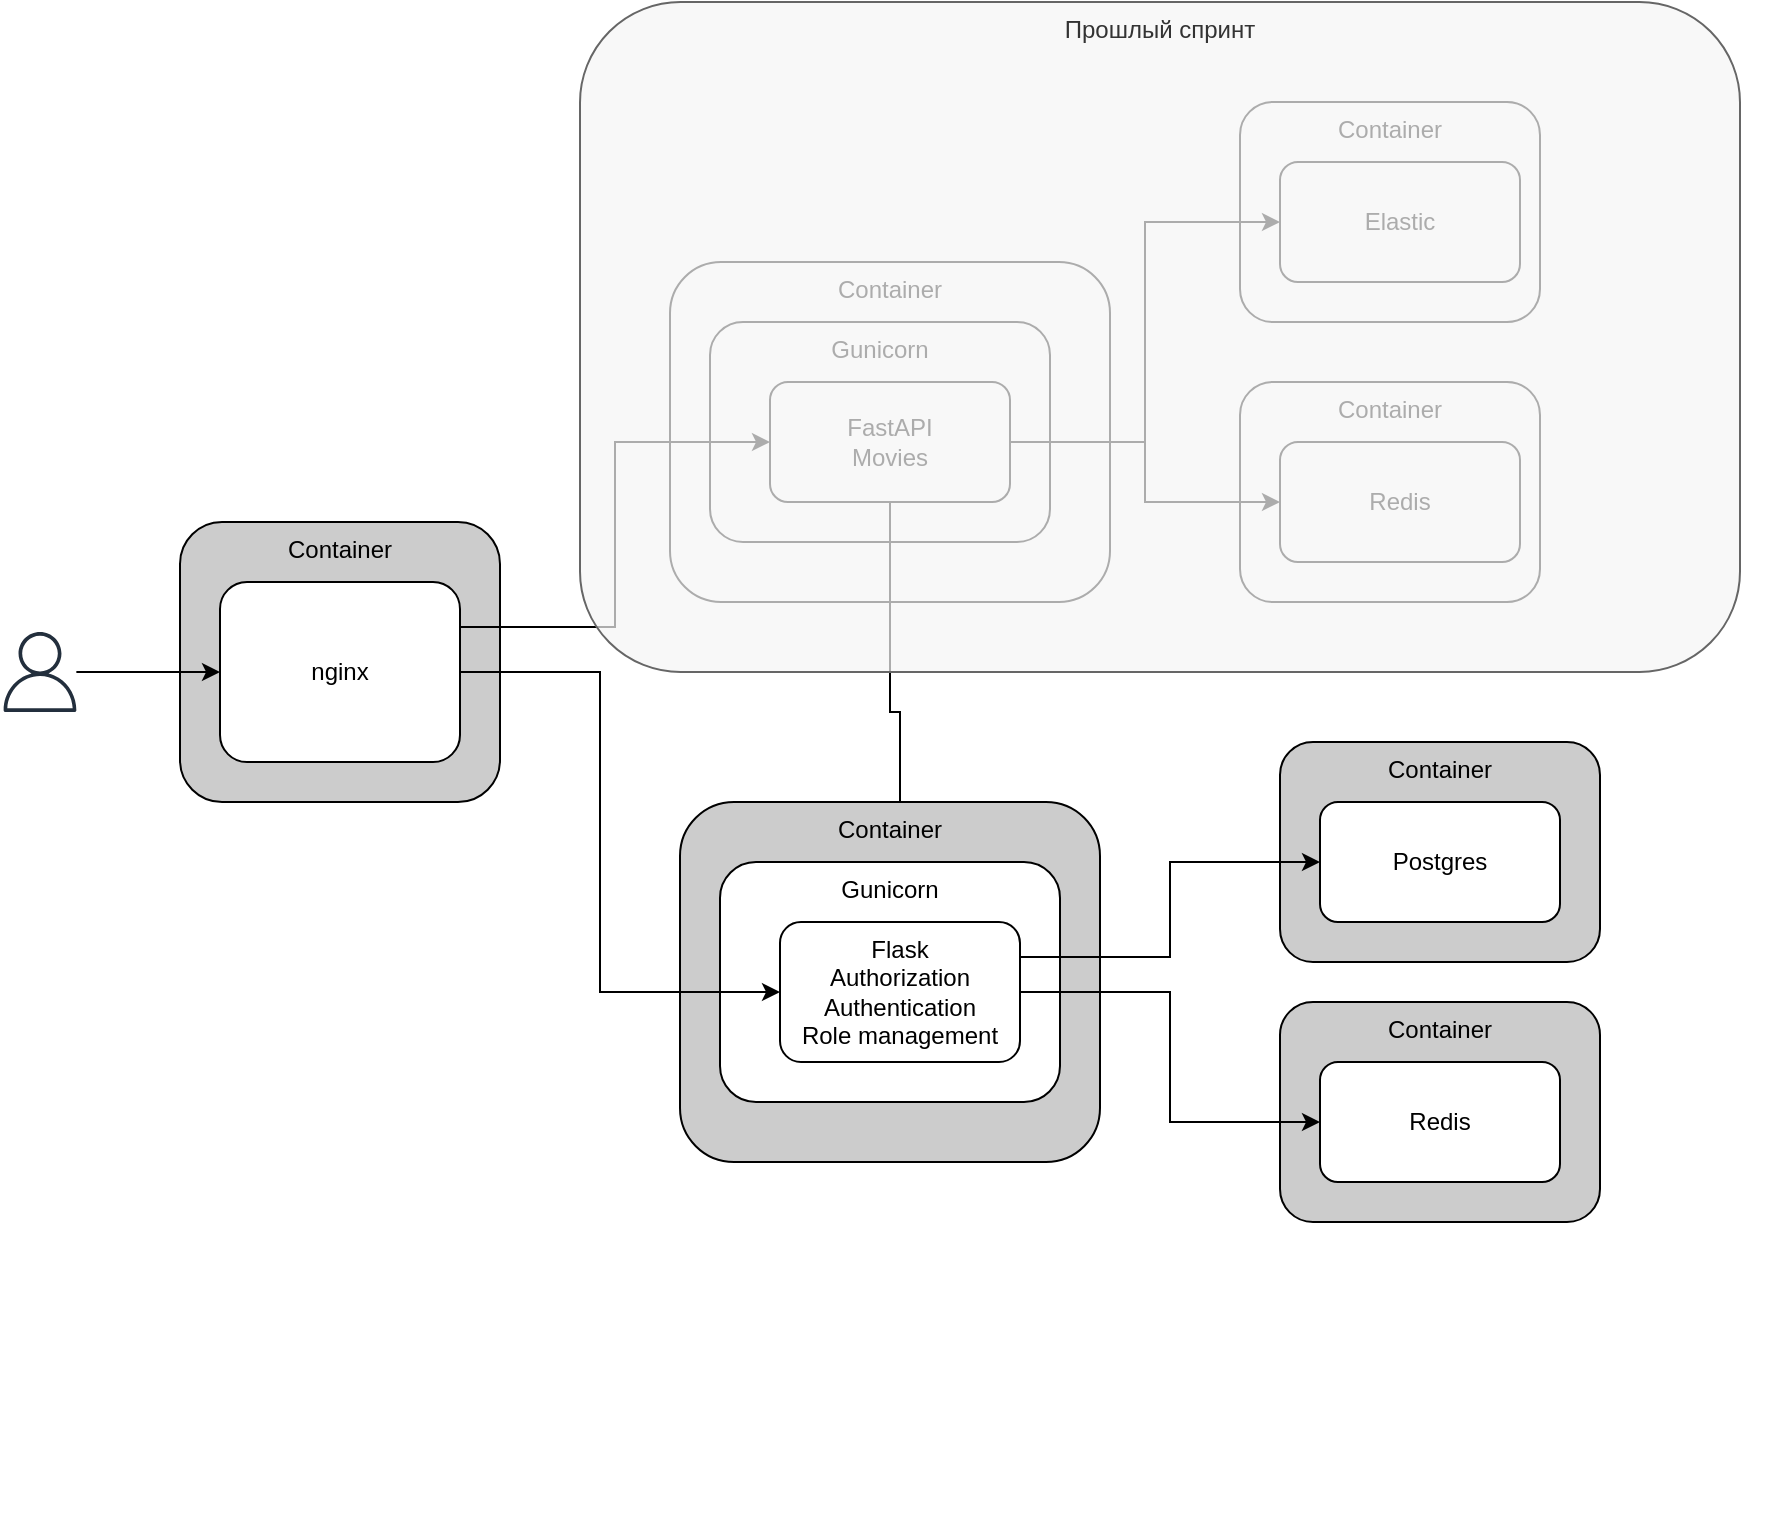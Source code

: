 <mxfile version="20.8.18" type="device"><diagram name="Page-1" id="4D84PAbJrdDOW96f4BY1"><mxGraphModel dx="984" dy="1433" grid="1" gridSize="10" guides="1" tooltips="1" connect="1" arrows="1" fold="1" page="1" pageScale="1" pageWidth="1169" pageHeight="827" math="0" shadow="0"><root><mxCell id="0"/><mxCell id="1" parent="0"/><mxCell id="j8WuDOge_4DXhkqiEnzS-11" value="&lt;div&gt;Container&lt;/div&gt;" style="rounded=1;whiteSpace=wrap;html=1;verticalAlign=top;movable=1;resizable=1;rotatable=1;deletable=1;editable=1;locked=0;connectable=1;fillColor=#CCCCCC;" parent="1" vertex="1"><mxGeometry x="120" y="210" width="160" height="140" as="geometry"/></mxCell><mxCell id="j8WuDOge_4DXhkqiEnzS-3" value="nginx" style="rounded=1;whiteSpace=wrap;html=1;movable=1;resizable=1;rotatable=1;deletable=1;editable=1;locked=0;connectable=1;" parent="1" vertex="1"><mxGeometry x="140" y="240" width="120" height="90" as="geometry"/></mxCell><mxCell id="j8WuDOge_4DXhkqiEnzS-7" value="" style="sketch=0;outlineConnect=0;fontColor=#232F3E;gradientColor=none;fillColor=#232F3D;strokeColor=none;dashed=0;verticalLabelPosition=bottom;verticalAlign=top;align=center;html=1;fontSize=12;fontStyle=0;aspect=fixed;pointerEvents=1;shape=mxgraph.aws4.user;" parent="1" vertex="1"><mxGeometry x="30" y="265" width="40" height="40" as="geometry"/></mxCell><mxCell id="j8WuDOge_4DXhkqiEnzS-8" value="" style="group;movable=1;resizable=1;rotatable=1;deletable=1;editable=1;locked=0;connectable=1;" parent="1" vertex="1" connectable="0"><mxGeometry x="590" y="200" width="330" height="510" as="geometry"/></mxCell><mxCell id="j8WuDOge_4DXhkqiEnzS-35" value="" style="group;movable=1;resizable=1;rotatable=1;deletable=1;editable=1;locked=0;connectable=1;" parent="j8WuDOge_4DXhkqiEnzS-8" vertex="1" connectable="0"><mxGeometry x="60" y="-60" width="270" height="155" as="geometry"/></mxCell><mxCell id="j8WuDOge_4DXhkqiEnzS-36" value="&lt;div&gt;Container&lt;/div&gt;" style="rounded=1;whiteSpace=wrap;html=1;verticalAlign=top;movable=1;resizable=1;rotatable=1;deletable=1;editable=1;locked=0;connectable=1;" parent="j8WuDOge_4DXhkqiEnzS-35" vertex="1"><mxGeometry width="150" height="110" as="geometry"/></mxCell><mxCell id="j8WuDOge_4DXhkqiEnzS-37" value="Redis" style="rounded=1;whiteSpace=wrap;html=1;movable=1;resizable=1;rotatable=1;deletable=1;editable=1;locked=0;connectable=1;" parent="j8WuDOge_4DXhkqiEnzS-35" vertex="1"><mxGeometry x="20" y="30" width="120" height="60" as="geometry"/></mxCell><mxCell id="j8WuDOge_4DXhkqiEnzS-16" value="&lt;div&gt;Container&lt;/div&gt;" style="rounded=1;whiteSpace=wrap;html=1;verticalAlign=top;movable=1;resizable=1;rotatable=1;deletable=1;editable=1;locked=0;connectable=1;fillColor=#CCCCCC;" parent="j8WuDOge_4DXhkqiEnzS-8" vertex="1"><mxGeometry x="80" y="120" width="160" height="110" as="geometry"/></mxCell><mxCell id="j8WuDOge_4DXhkqiEnzS-17" value="&lt;div&gt;Postgres&lt;/div&gt;" style="rounded=1;whiteSpace=wrap;html=1;movable=1;resizable=1;rotatable=1;deletable=1;editable=1;locked=0;connectable=1;" parent="j8WuDOge_4DXhkqiEnzS-8" vertex="1"><mxGeometry x="100" y="150" width="120" height="60" as="geometry"/></mxCell><mxCell id="j8WuDOge_4DXhkqiEnzS-14" value="" style="group;movable=1;resizable=1;rotatable=1;deletable=1;editable=1;locked=0;connectable=1;fillColor=default;container=0;" parent="j8WuDOge_4DXhkqiEnzS-8" vertex="1" connectable="0"><mxGeometry x="80" y="250" width="150" height="110" as="geometry"/></mxCell><mxCell id="j8WuDOge_4DXhkqiEnzS-13" value="&lt;div&gt;Container&lt;/div&gt;" style="rounded=1;whiteSpace=wrap;html=1;verticalAlign=top;movable=1;resizable=1;rotatable=1;deletable=1;editable=1;locked=0;connectable=1;fillColor=#CCCCCC;" parent="j8WuDOge_4DXhkqiEnzS-8" vertex="1"><mxGeometry x="80" y="250" width="160" height="110" as="geometry"/></mxCell><mxCell id="j8WuDOge_4DXhkqiEnzS-2" value="Redis" style="rounded=1;whiteSpace=wrap;html=1;movable=1;resizable=1;rotatable=1;deletable=1;editable=1;locked=0;connectable=1;" parent="j8WuDOge_4DXhkqiEnzS-8" vertex="1"><mxGeometry x="100" y="280" width="120" height="60" as="geometry"/></mxCell><mxCell id="j8WuDOge_4DXhkqiEnzS-23" value="" style="group;movable=1;resizable=1;rotatable=1;deletable=1;editable=1;locked=0;connectable=1;" parent="1" vertex="1" connectable="0"><mxGeometry x="355" y="100" width="200" height="140" as="geometry"/></mxCell><mxCell id="j8WuDOge_4DXhkqiEnzS-24" value="" style="group;movable=1;resizable=1;rotatable=1;deletable=1;editable=1;locked=0;connectable=1;" parent="j8WuDOge_4DXhkqiEnzS-23" vertex="1" connectable="0"><mxGeometry x="10" y="-20" width="220" height="170" as="geometry"/></mxCell><mxCell id="j8WuDOge_4DXhkqiEnzS-25" value="&lt;div&gt;Container&lt;/div&gt;" style="rounded=1;whiteSpace=wrap;html=1;verticalAlign=top;movable=1;resizable=1;rotatable=1;deletable=1;editable=1;locked=0;connectable=1;" parent="j8WuDOge_4DXhkqiEnzS-24" vertex="1"><mxGeometry width="220" height="170" as="geometry"/></mxCell><mxCell id="j8WuDOge_4DXhkqiEnzS-26" value="Gunicorn" style="rounded=1;whiteSpace=wrap;html=1;verticalAlign=top;movable=1;resizable=1;rotatable=1;deletable=1;editable=1;locked=0;connectable=1;" parent="j8WuDOge_4DXhkqiEnzS-24" vertex="1"><mxGeometry x="20" y="30" width="170" height="110" as="geometry"/></mxCell><mxCell id="j8WuDOge_4DXhkqiEnzS-27" value="FastAPI&lt;br&gt;Movies" style="rounded=1;whiteSpace=wrap;html=1;movable=1;resizable=1;rotatable=1;deletable=1;editable=1;locked=0;connectable=1;" parent="j8WuDOge_4DXhkqiEnzS-24" vertex="1"><mxGeometry x="50" y="60" width="120" height="60" as="geometry"/></mxCell><mxCell id="j8WuDOge_4DXhkqiEnzS-31" value="" style="endArrow=classic;html=1;rounded=0;entryX=0;entryY=0.5;entryDx=0;entryDy=0;" parent="1" source="j8WuDOge_4DXhkqiEnzS-7" target="j8WuDOge_4DXhkqiEnzS-3" edge="1"><mxGeometry width="50" height="50" relative="1" as="geometry"><mxPoint x="90" y="440" as="sourcePoint"/><mxPoint x="140" y="390" as="targetPoint"/></mxGeometry></mxCell><mxCell id="j8WuDOge_4DXhkqiEnzS-32" style="edgeStyle=orthogonalEdgeStyle;rounded=0;orthogonalLoop=1;jettySize=auto;html=1;exitX=1;exitY=0.25;exitDx=0;exitDy=0;entryX=0;entryY=0.5;entryDx=0;entryDy=0;" parent="1" source="j8WuDOge_4DXhkqiEnzS-3" target="j8WuDOge_4DXhkqiEnzS-27" edge="1"><mxGeometry relative="1" as="geometry"/></mxCell><mxCell id="j8WuDOge_4DXhkqiEnzS-18" value="" style="group;movable=1;resizable=1;rotatable=1;deletable=1;editable=1;locked=0;connectable=1;fillColor=default;container=0;" parent="1" vertex="1" connectable="0"><mxGeometry x="360" y="370" width="230" height="150" as="geometry"/></mxCell><mxCell id="j8WuDOge_4DXhkqiEnzS-33" style="edgeStyle=orthogonalEdgeStyle;rounded=0;orthogonalLoop=1;jettySize=auto;html=1;exitX=0.5;exitY=1;exitDx=0;exitDy=0;" parent="1" source="j8WuDOge_4DXhkqiEnzS-27" target="j8WuDOge_4DXhkqiEnzS-22" edge="1"><mxGeometry relative="1" as="geometry"/></mxCell><mxCell id="j8WuDOge_4DXhkqiEnzS-38" value="" style="group;movable=1;resizable=1;rotatable=1;deletable=1;editable=1;locked=0;connectable=1;" parent="1" vertex="1" connectable="0"><mxGeometry x="650" width="150" height="110" as="geometry"/></mxCell><mxCell id="j8WuDOge_4DXhkqiEnzS-39" value="&lt;div&gt;Container&lt;/div&gt;" style="rounded=1;whiteSpace=wrap;html=1;verticalAlign=top;movable=1;resizable=1;rotatable=1;deletable=1;editable=1;locked=0;connectable=1;" parent="j8WuDOge_4DXhkqiEnzS-38" vertex="1"><mxGeometry width="150" height="110" as="geometry"/></mxCell><mxCell id="j8WuDOge_4DXhkqiEnzS-40" value="Elastic" style="rounded=1;whiteSpace=wrap;html=1;movable=1;resizable=1;rotatable=1;deletable=1;editable=1;locked=0;connectable=1;" parent="j8WuDOge_4DXhkqiEnzS-38" vertex="1"><mxGeometry x="20" y="30" width="120" height="60" as="geometry"/></mxCell><mxCell id="j8WuDOge_4DXhkqiEnzS-45" style="edgeStyle=orthogonalEdgeStyle;rounded=0;orthogonalLoop=1;jettySize=auto;html=1;exitX=1;exitY=0.5;exitDx=0;exitDy=0;entryX=0;entryY=0.5;entryDx=0;entryDy=0;" parent="1" source="j8WuDOge_4DXhkqiEnzS-27" target="j8WuDOge_4DXhkqiEnzS-37" edge="1"><mxGeometry relative="1" as="geometry"/></mxCell><mxCell id="j8WuDOge_4DXhkqiEnzS-46" style="edgeStyle=orthogonalEdgeStyle;rounded=0;orthogonalLoop=1;jettySize=auto;html=1;exitX=1;exitY=0.5;exitDx=0;exitDy=0;entryX=0;entryY=0.5;entryDx=0;entryDy=0;" parent="1" source="j8WuDOge_4DXhkqiEnzS-27" target="j8WuDOge_4DXhkqiEnzS-40" edge="1"><mxGeometry relative="1" as="geometry"/></mxCell><mxCell id="j8WuDOge_4DXhkqiEnzS-47" value="Прошлый спринт" style="rounded=1;whiteSpace=wrap;html=1;fillColor=#f5f5f5;fontColor=#333333;strokeColor=#666666;fillOpacity=70;verticalAlign=top;" parent="1" vertex="1"><mxGeometry x="320" y="-50" width="580" height="335" as="geometry"/></mxCell><mxCell id="j8WuDOge_4DXhkqiEnzS-19" value="" style="group;movable=1;resizable=1;rotatable=1;deletable=1;editable=1;locked=0;connectable=1;fillColor=default;container=0;" parent="1" vertex="1" connectable="0"><mxGeometry x="370" y="350" width="220" height="170" as="geometry"/></mxCell><mxCell id="j8WuDOge_4DXhkqiEnzS-20" value="&lt;div&gt;Container&lt;/div&gt;" style="rounded=1;whiteSpace=wrap;html=1;verticalAlign=top;movable=1;resizable=1;rotatable=1;deletable=1;editable=1;locked=0;connectable=1;fillColor=#CCCCCC;" parent="1" vertex="1"><mxGeometry x="370" y="350" width="210" height="180" as="geometry"/></mxCell><mxCell id="j8WuDOge_4DXhkqiEnzS-21" value="Gunicorn" style="rounded=1;whiteSpace=wrap;html=1;verticalAlign=top;movable=1;resizable=1;rotatable=1;deletable=1;editable=1;locked=0;connectable=1;" parent="1" vertex="1"><mxGeometry x="390" y="380" width="170" height="120" as="geometry"/></mxCell><mxCell id="Qjcjps6RuWWhY3zyide1-1" style="edgeStyle=orthogonalEdgeStyle;rounded=0;orthogonalLoop=1;jettySize=auto;html=1;exitX=1;exitY=0.25;exitDx=0;exitDy=0;entryX=0;entryY=0.5;entryDx=0;entryDy=0;" parent="1" source="j8WuDOge_4DXhkqiEnzS-22" target="j8WuDOge_4DXhkqiEnzS-17" edge="1"><mxGeometry relative="1" as="geometry"/></mxCell><mxCell id="Qjcjps6RuWWhY3zyide1-2" style="edgeStyle=orthogonalEdgeStyle;rounded=0;orthogonalLoop=1;jettySize=auto;html=1;exitX=1;exitY=0.5;exitDx=0;exitDy=0;entryX=0;entryY=0.5;entryDx=0;entryDy=0;" parent="1" source="j8WuDOge_4DXhkqiEnzS-22" target="j8WuDOge_4DXhkqiEnzS-2" edge="1"><mxGeometry relative="1" as="geometry"/></mxCell><mxCell id="j8WuDOge_4DXhkqiEnzS-22" value="Flask&lt;br&gt;Authorization&lt;br&gt;Authentication&lt;br&gt;Role management" style="rounded=1;whiteSpace=wrap;html=1;movable=1;resizable=1;rotatable=1;deletable=1;editable=1;locked=0;connectable=1;" parent="1" vertex="1"><mxGeometry x="420" y="410" width="120" height="70" as="geometry"/></mxCell><mxCell id="j8WuDOge_4DXhkqiEnzS-34" style="edgeStyle=orthogonalEdgeStyle;rounded=0;orthogonalLoop=1;jettySize=auto;html=1;exitX=1;exitY=0.5;exitDx=0;exitDy=0;entryX=0;entryY=0.5;entryDx=0;entryDy=0;" parent="1" source="j8WuDOge_4DXhkqiEnzS-3" target="j8WuDOge_4DXhkqiEnzS-22" edge="1"><mxGeometry relative="1" as="geometry"><Array as="points"><mxPoint x="330" y="285"/><mxPoint x="330" y="445"/></Array></mxGeometry></mxCell></root></mxGraphModel></diagram></mxfile>